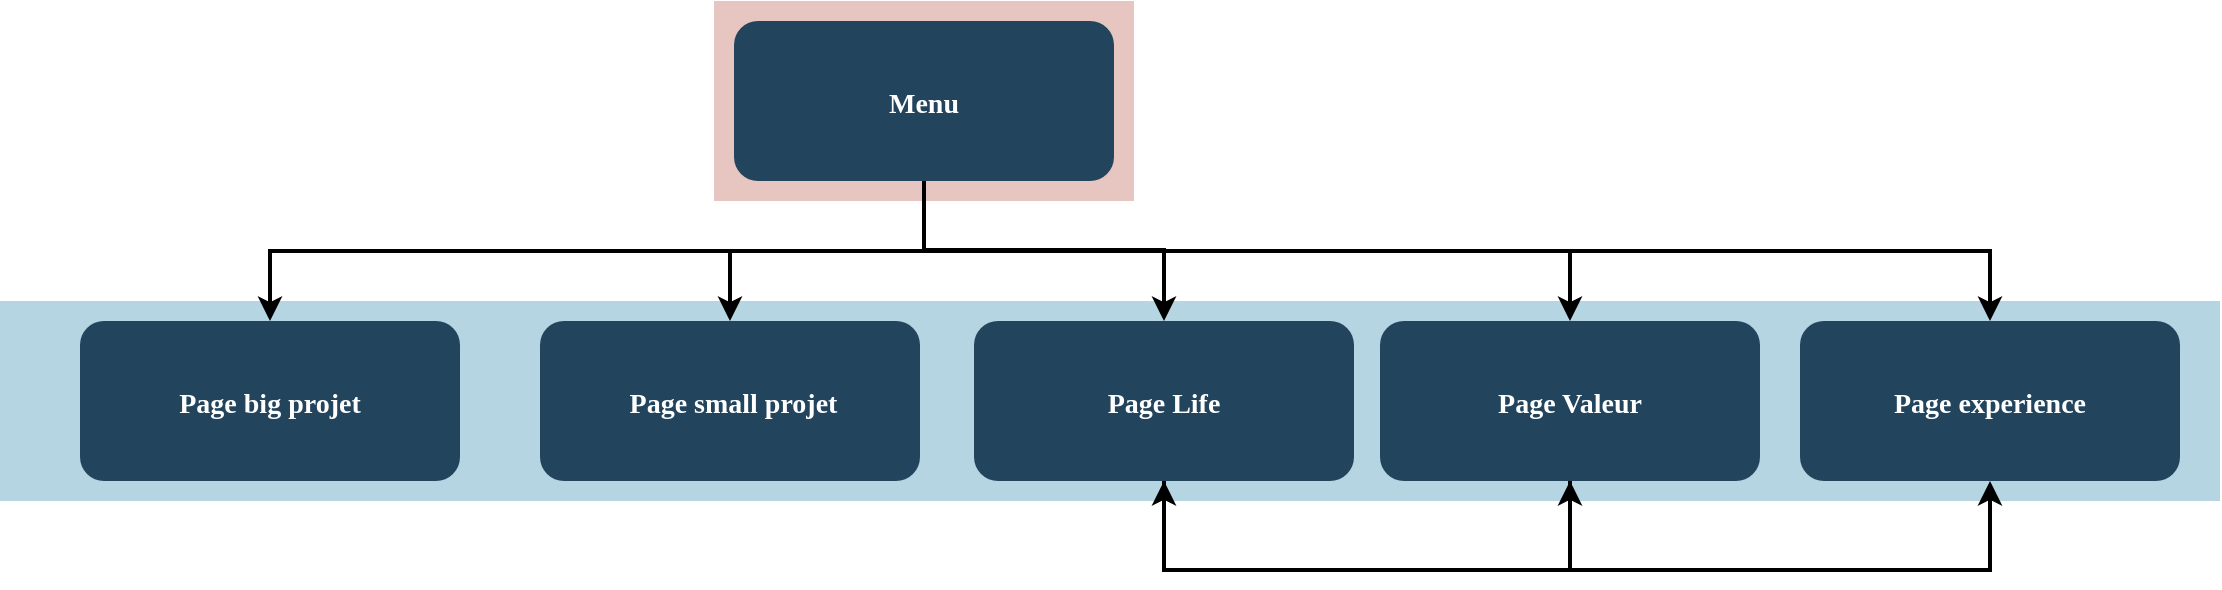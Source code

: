 <mxfile version="13.8.1" type="device"><diagram name="Page-1" id="2c0d36ab-eaac-3732-788b-9136903baeff"><mxGraphModel dx="1284" dy="667" grid="1" gridSize="10" guides="1" tooltips="1" connect="1" arrows="1" fold="1" page="1" pageScale="1.5" pageWidth="1169" pageHeight="827" background="#ffffff" math="0" shadow="0"><root><mxCell id="0"/><mxCell id="1" parent="0"/><mxCell id="123" value="" style="fillColor=#AE4132;strokeColor=none;opacity=30;" parent="1" vertex="1"><mxGeometry x="747" y="175.5" width="210" height="100.0" as="geometry"/></mxCell><mxCell id="122" value="" style="fillColor=#10739E;strokeColor=none;opacity=30;" parent="1" vertex="1"><mxGeometry x="390" y="325.5" width="1110" height="100" as="geometry"/></mxCell><mxCell id="2" value="Menu" style="rounded=1;fillColor=#23445D;gradientColor=none;strokeColor=none;fontColor=#FFFFFF;fontStyle=1;fontFamily=Tahoma;fontSize=14" parent="1" vertex="1"><mxGeometry x="757" y="185.5" width="190" height="80" as="geometry"/></mxCell><mxCell id="4" value="Page Valeur" style="rounded=1;fillColor=#23445D;gradientColor=none;strokeColor=none;fontColor=#FFFFFF;fontStyle=1;fontFamily=Tahoma;fontSize=14" parent="1" vertex="1"><mxGeometry x="1080.0" y="335.5" width="190" height="80" as="geometry"/></mxCell><mxCell id="9" value="" style="edgeStyle=elbowEdgeStyle;elbow=vertical;strokeWidth=2;rounded=0" parent="1" source="2" target="4" edge="1"><mxGeometry x="337" y="215.5" width="100" height="100" as="geometry"><mxPoint x="337" y="315.5" as="sourcePoint"/><mxPoint x="437" y="215.5" as="targetPoint"/></mxGeometry></mxCell><mxCell id="vPCkpu9kY-MYKidzKpwR-127" style="edgeStyle=orthogonalEdgeStyle;rounded=0;orthogonalLoop=1;jettySize=auto;html=1;exitX=0.5;exitY=1;exitDx=0;exitDy=0;entryX=0.5;entryY=1;entryDx=0;entryDy=0;strokeWidth=2;" edge="1" parent="1" source="10" target="4"><mxGeometry relative="1" as="geometry"><Array as="points"><mxPoint x="972" y="460"/><mxPoint x="1175" y="460"/></Array></mxGeometry></mxCell><mxCell id="10" value="Page Life" style="rounded=1;fillColor=#23445D;gradientColor=none;strokeColor=none;fontColor=#FFFFFF;fontStyle=1;fontFamily=Tahoma;fontSize=14" parent="1" vertex="1"><mxGeometry x="877" y="335.5" width="190" height="80" as="geometry"/></mxCell><mxCell id="12" value=" Page small projet" style="rounded=1;fillColor=#23445D;gradientColor=none;strokeColor=none;fontColor=#FFFFFF;fontStyle=1;fontFamily=Tahoma;fontSize=14" parent="1" vertex="1"><mxGeometry x="660.0" y="335.5" width="190" height="80" as="geometry"/></mxCell><mxCell id="13" value="Page big projet" style="rounded=1;fillColor=#23445D;gradientColor=none;strokeColor=none;fontColor=#FFFFFF;fontStyle=1;fontFamily=Tahoma;fontSize=14" parent="1" vertex="1"><mxGeometry x="430" y="335.5" width="190" height="80" as="geometry"/></mxCell><mxCell id="59" value="" style="edgeStyle=elbowEdgeStyle;elbow=vertical;strokeWidth=2;rounded=0" parent="1" source="2" target="12" edge="1"><mxGeometry x="347" y="225.5" width="100" height="100" as="geometry"><mxPoint x="862.0" y="275.5" as="sourcePoint"/><mxPoint x="1467.0" y="345.5" as="targetPoint"/></mxGeometry></mxCell><mxCell id="61" value="" style="edgeStyle=elbowEdgeStyle;elbow=vertical;strokeWidth=2;rounded=0" parent="1" source="2" target="13" edge="1"><mxGeometry x="-23" y="135.5" width="100" height="100" as="geometry"><mxPoint x="-23" y="235.5" as="sourcePoint"/><mxPoint x="77" y="135.5" as="targetPoint"/></mxGeometry></mxCell><mxCell id="105" value="" style="edgeStyle=elbowEdgeStyle;elbow=vertical;strokeWidth=2;rounded=0;" parent="1" source="4" target="10" edge="1"><mxGeometry x="-23" y="135.5" width="100" height="100" as="geometry"><mxPoint x="-23" y="235.5" as="sourcePoint"/><mxPoint x="1282" y="455.5" as="targetPoint"/><Array as="points"><mxPoint x="1175" y="460"/><mxPoint x="1180" y="460"/></Array></mxGeometry></mxCell><mxCell id="106" value="" style="edgeStyle=elbowEdgeStyle;elbow=vertical;strokeWidth=2;rounded=0;entryX=0.5;entryY=1;entryDx=0;entryDy=0;" parent="1" source="4" target="vPCkpu9kY-MYKidzKpwR-123" edge="1"><mxGeometry x="-23" y="135.5" width="100" height="100" as="geometry"><mxPoint x="-23" y="235.5" as="sourcePoint"/><mxPoint x="1632" y="455.5" as="targetPoint"/><Array as="points"><mxPoint x="1430" y="460"/></Array></mxGeometry></mxCell><mxCell id="vPCkpu9kY-MYKidzKpwR-123" value="Page experience" style="rounded=1;fillColor=#23445D;gradientColor=none;strokeColor=none;fontColor=#FFFFFF;fontStyle=1;fontFamily=Tahoma;fontSize=14" vertex="1" parent="1"><mxGeometry x="1290.0" y="335.5" width="190" height="80" as="geometry"/></mxCell><mxCell id="vPCkpu9kY-MYKidzKpwR-124" value="" style="edgeStyle=elbowEdgeStyle;elbow=vertical;strokeWidth=2;rounded=0" edge="1" parent="1" target="vPCkpu9kY-MYKidzKpwR-123"><mxGeometry x="337" y="215.5" width="100" height="100" as="geometry"><mxPoint x="852" y="265.5" as="sourcePoint"/><mxPoint x="1457" y="335.5" as="targetPoint"/></mxGeometry></mxCell><mxCell id="vPCkpu9kY-MYKidzKpwR-125" value="" style="edgeStyle=elbowEdgeStyle;elbow=vertical;strokeWidth=2;rounded=0;entryX=0.5;entryY=0;entryDx=0;entryDy=0;exitX=0.5;exitY=1;exitDx=0;exitDy=0;" edge="1" parent="1" source="2" target="10"><mxGeometry x="347" y="225.5" width="100" height="100" as="geometry"><mxPoint x="862" y="275.5" as="sourcePoint"/><mxPoint x="1467" y="345.5" as="targetPoint"/><Array as="points"><mxPoint x="950" y="300"/></Array></mxGeometry></mxCell></root></mxGraphModel></diagram></mxfile>